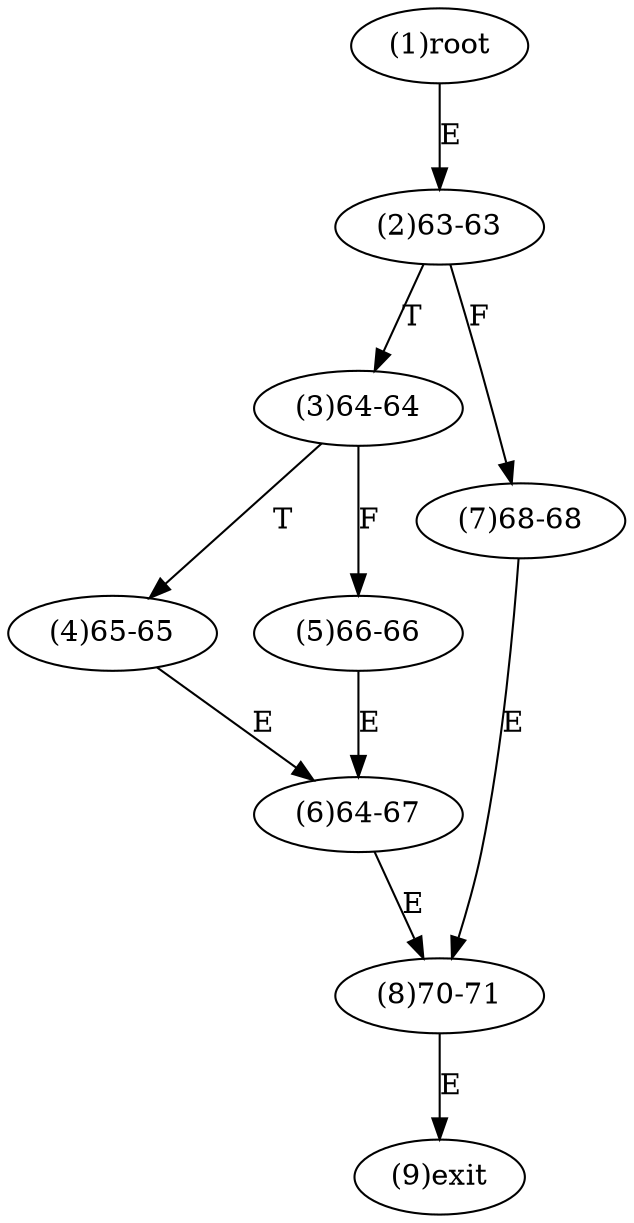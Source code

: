 digraph "" { 
1[ label="(1)root"];
2[ label="(2)63-63"];
3[ label="(3)64-64"];
4[ label="(4)65-65"];
5[ label="(5)66-66"];
6[ label="(6)64-67"];
7[ label="(7)68-68"];
8[ label="(8)70-71"];
9[ label="(9)exit"];
1->2[ label="E"];
2->7[ label="F"];
2->3[ label="T"];
3->5[ label="F"];
3->4[ label="T"];
4->6[ label="E"];
5->6[ label="E"];
6->8[ label="E"];
7->8[ label="E"];
8->9[ label="E"];
}